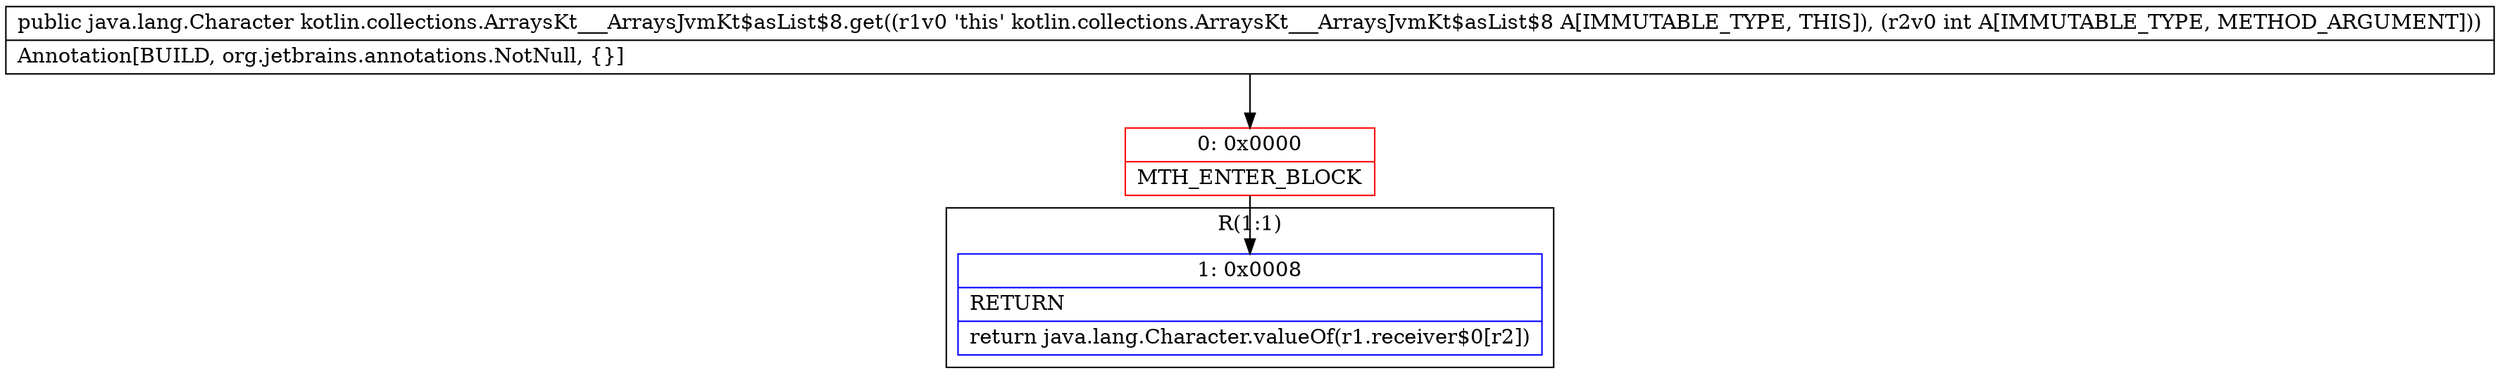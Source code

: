 digraph "CFG forkotlin.collections.ArraysKt___ArraysJvmKt$asList$8.get(I)Ljava\/lang\/Character;" {
subgraph cluster_Region_2061223516 {
label = "R(1:1)";
node [shape=record,color=blue];
Node_1 [shape=record,label="{1\:\ 0x0008|RETURN\l|return java.lang.Character.valueOf(r1.receiver$0[r2])\l}"];
}
Node_0 [shape=record,color=red,label="{0\:\ 0x0000|MTH_ENTER_BLOCK\l}"];
MethodNode[shape=record,label="{public java.lang.Character kotlin.collections.ArraysKt___ArraysJvmKt$asList$8.get((r1v0 'this' kotlin.collections.ArraysKt___ArraysJvmKt$asList$8 A[IMMUTABLE_TYPE, THIS]), (r2v0 int A[IMMUTABLE_TYPE, METHOD_ARGUMENT]))  | Annotation[BUILD, org.jetbrains.annotations.NotNull, \{\}]\l}"];
MethodNode -> Node_0;
Node_0 -> Node_1;
}

